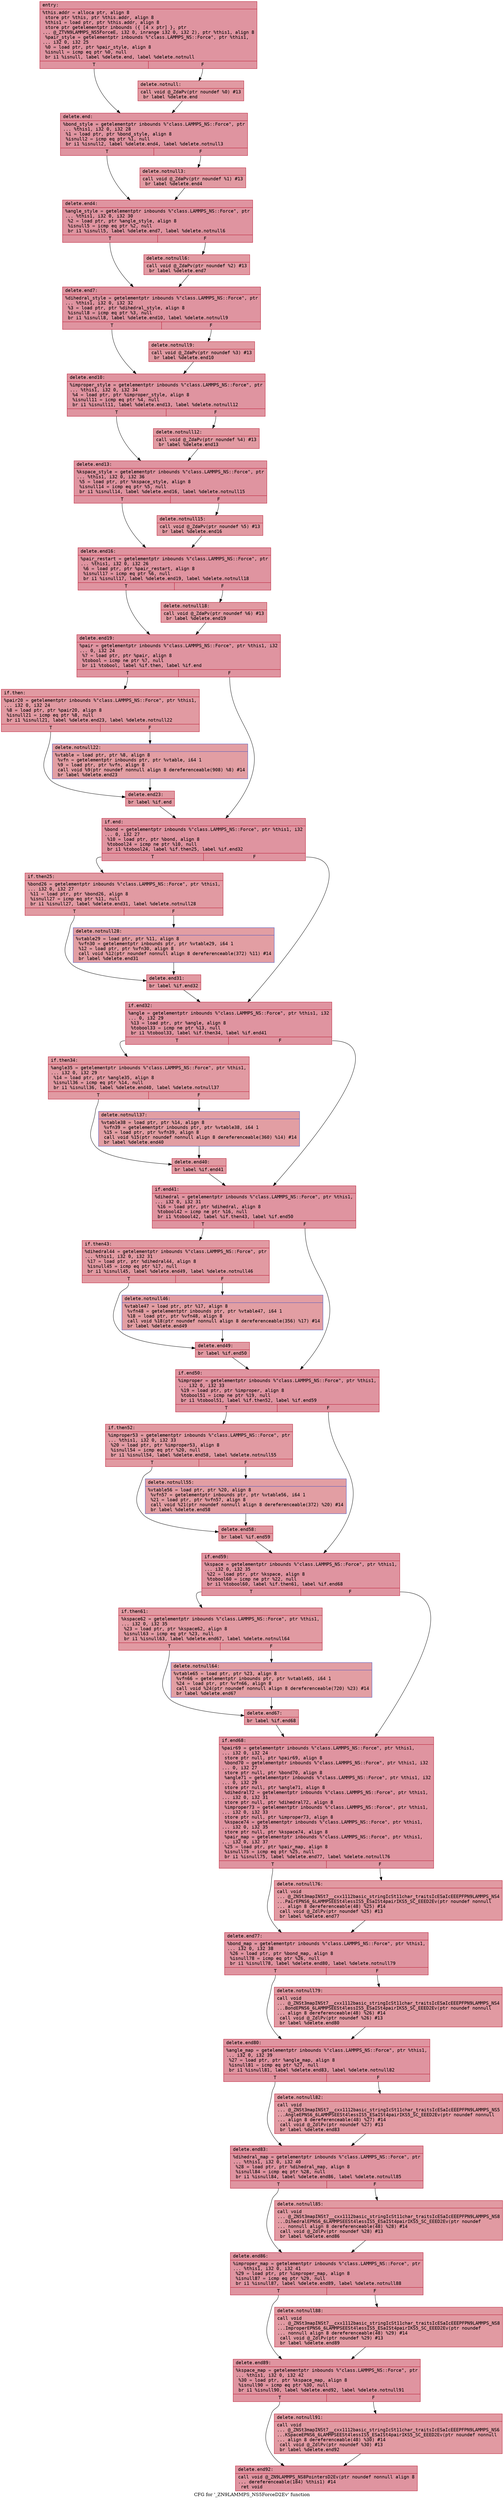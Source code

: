 digraph "CFG for '_ZN9LAMMPS_NS5ForceD2Ev' function" {
	label="CFG for '_ZN9LAMMPS_NS5ForceD2Ev' function";

	Node0x563a5e029cd0 [shape=record,color="#b70d28ff", style=filled, fillcolor="#b70d2870" fontname="Courier",label="{entry:\l|  %this.addr = alloca ptr, align 8\l  store ptr %this, ptr %this.addr, align 8\l  %this1 = load ptr, ptr %this.addr, align 8\l  store ptr getelementptr inbounds (\{ [4 x ptr] \}, ptr\l... @_ZTVN9LAMMPS_NS5ForceE, i32 0, inrange i32 0, i32 2), ptr %this1, align 8\l  %pair_style = getelementptr inbounds %\"class.LAMMPS_NS::Force\", ptr %this1,\l... i32 0, i32 25\l  %0 = load ptr, ptr %pair_style, align 8\l  %isnull = icmp eq ptr %0, null\l  br i1 %isnull, label %delete.end, label %delete.notnull\l|{<s0>T|<s1>F}}"];
	Node0x563a5e029cd0:s0 -> Node0x563a5e02a0a0[tooltip="entry -> delete.end\nProbability 37.50%" ];
	Node0x563a5e029cd0:s1 -> Node0x563a5e02a0f0[tooltip="entry -> delete.notnull\nProbability 62.50%" ];
	Node0x563a5e02a0f0 [shape=record,color="#b70d28ff", style=filled, fillcolor="#bb1b2c70" fontname="Courier",label="{delete.notnull:\l|  call void @_ZdaPv(ptr noundef %0) #13\l  br label %delete.end\l}"];
	Node0x563a5e02a0f0 -> Node0x563a5e02a0a0[tooltip="delete.notnull -> delete.end\nProbability 100.00%" ];
	Node0x563a5e02a0a0 [shape=record,color="#b70d28ff", style=filled, fillcolor="#b70d2870" fontname="Courier",label="{delete.end:\l|  %bond_style = getelementptr inbounds %\"class.LAMMPS_NS::Force\", ptr\l... %this1, i32 0, i32 28\l  %1 = load ptr, ptr %bond_style, align 8\l  %isnull2 = icmp eq ptr %1, null\l  br i1 %isnull2, label %delete.end4, label %delete.notnull3\l|{<s0>T|<s1>F}}"];
	Node0x563a5e02a0a0:s0 -> Node0x563a5e02a590[tooltip="delete.end -> delete.end4\nProbability 37.50%" ];
	Node0x563a5e02a0a0:s1 -> Node0x563a5e02a610[tooltip="delete.end -> delete.notnull3\nProbability 62.50%" ];
	Node0x563a5e02a610 [shape=record,color="#b70d28ff", style=filled, fillcolor="#bb1b2c70" fontname="Courier",label="{delete.notnull3:\l|  call void @_ZdaPv(ptr noundef %1) #13\l  br label %delete.end4\l}"];
	Node0x563a5e02a610 -> Node0x563a5e02a590[tooltip="delete.notnull3 -> delete.end4\nProbability 100.00%" ];
	Node0x563a5e02a590 [shape=record,color="#b70d28ff", style=filled, fillcolor="#b70d2870" fontname="Courier",label="{delete.end4:\l|  %angle_style = getelementptr inbounds %\"class.LAMMPS_NS::Force\", ptr\l... %this1, i32 0, i32 30\l  %2 = load ptr, ptr %angle_style, align 8\l  %isnull5 = icmp eq ptr %2, null\l  br i1 %isnull5, label %delete.end7, label %delete.notnull6\l|{<s0>T|<s1>F}}"];
	Node0x563a5e02a590:s0 -> Node0x563a5e02ace0[tooltip="delete.end4 -> delete.end7\nProbability 37.50%" ];
	Node0x563a5e02a590:s1 -> Node0x563a5e02ad60[tooltip="delete.end4 -> delete.notnull6\nProbability 62.50%" ];
	Node0x563a5e02ad60 [shape=record,color="#b70d28ff", style=filled, fillcolor="#bb1b2c70" fontname="Courier",label="{delete.notnull6:\l|  call void @_ZdaPv(ptr noundef %2) #13\l  br label %delete.end7\l}"];
	Node0x563a5e02ad60 -> Node0x563a5e02ace0[tooltip="delete.notnull6 -> delete.end7\nProbability 100.00%" ];
	Node0x563a5e02ace0 [shape=record,color="#b70d28ff", style=filled, fillcolor="#b70d2870" fontname="Courier",label="{delete.end7:\l|  %dihedral_style = getelementptr inbounds %\"class.LAMMPS_NS::Force\", ptr\l... %this1, i32 0, i32 32\l  %3 = load ptr, ptr %dihedral_style, align 8\l  %isnull8 = icmp eq ptr %3, null\l  br i1 %isnull8, label %delete.end10, label %delete.notnull9\l|{<s0>T|<s1>F}}"];
	Node0x563a5e02ace0:s0 -> Node0x563a5e02b230[tooltip="delete.end7 -> delete.end10\nProbability 37.50%" ];
	Node0x563a5e02ace0:s1 -> Node0x563a5e02b2b0[tooltip="delete.end7 -> delete.notnull9\nProbability 62.50%" ];
	Node0x563a5e02b2b0 [shape=record,color="#b70d28ff", style=filled, fillcolor="#bb1b2c70" fontname="Courier",label="{delete.notnull9:\l|  call void @_ZdaPv(ptr noundef %3) #13\l  br label %delete.end10\l}"];
	Node0x563a5e02b2b0 -> Node0x563a5e02b230[tooltip="delete.notnull9 -> delete.end10\nProbability 100.00%" ];
	Node0x563a5e02b230 [shape=record,color="#b70d28ff", style=filled, fillcolor="#b70d2870" fontname="Courier",label="{delete.end10:\l|  %improper_style = getelementptr inbounds %\"class.LAMMPS_NS::Force\", ptr\l... %this1, i32 0, i32 34\l  %4 = load ptr, ptr %improper_style, align 8\l  %isnull11 = icmp eq ptr %4, null\l  br i1 %isnull11, label %delete.end13, label %delete.notnull12\l|{<s0>T|<s1>F}}"];
	Node0x563a5e02b230:s0 -> Node0x563a5e02b7b0[tooltip="delete.end10 -> delete.end13\nProbability 37.50%" ];
	Node0x563a5e02b230:s1 -> Node0x563a5e02b860[tooltip="delete.end10 -> delete.notnull12\nProbability 62.50%" ];
	Node0x563a5e02b860 [shape=record,color="#b70d28ff", style=filled, fillcolor="#bb1b2c70" fontname="Courier",label="{delete.notnull12:\l|  call void @_ZdaPv(ptr noundef %4) #13\l  br label %delete.end13\l}"];
	Node0x563a5e02b860 -> Node0x563a5e02b7b0[tooltip="delete.notnull12 -> delete.end13\nProbability 100.00%" ];
	Node0x563a5e02b7b0 [shape=record,color="#b70d28ff", style=filled, fillcolor="#b70d2870" fontname="Courier",label="{delete.end13:\l|  %kspace_style = getelementptr inbounds %\"class.LAMMPS_NS::Force\", ptr\l... %this1, i32 0, i32 36\l  %5 = load ptr, ptr %kspace_style, align 8\l  %isnull14 = icmp eq ptr %5, null\l  br i1 %isnull14, label %delete.end16, label %delete.notnull15\l|{<s0>T|<s1>F}}"];
	Node0x563a5e02b7b0:s0 -> Node0x563a5e02ab40[tooltip="delete.end13 -> delete.end16\nProbability 37.50%" ];
	Node0x563a5e02b7b0:s1 -> Node0x563a5e02bf50[tooltip="delete.end13 -> delete.notnull15\nProbability 62.50%" ];
	Node0x563a5e02bf50 [shape=record,color="#b70d28ff", style=filled, fillcolor="#bb1b2c70" fontname="Courier",label="{delete.notnull15:\l|  call void @_ZdaPv(ptr noundef %5) #13\l  br label %delete.end16\l}"];
	Node0x563a5e02bf50 -> Node0x563a5e02ab40[tooltip="delete.notnull15 -> delete.end16\nProbability 100.00%" ];
	Node0x563a5e02ab40 [shape=record,color="#b70d28ff", style=filled, fillcolor="#b70d2870" fontname="Courier",label="{delete.end16:\l|  %pair_restart = getelementptr inbounds %\"class.LAMMPS_NS::Force\", ptr\l... %this1, i32 0, i32 26\l  %6 = load ptr, ptr %pair_restart, align 8\l  %isnull17 = icmp eq ptr %6, null\l  br i1 %isnull17, label %delete.end19, label %delete.notnull18\l|{<s0>T|<s1>F}}"];
	Node0x563a5e02ab40:s0 -> Node0x563a5e02c400[tooltip="delete.end16 -> delete.end19\nProbability 37.50%" ];
	Node0x563a5e02ab40:s1 -> Node0x563a5e02c4b0[tooltip="delete.end16 -> delete.notnull18\nProbability 62.50%" ];
	Node0x563a5e02c4b0 [shape=record,color="#b70d28ff", style=filled, fillcolor="#bb1b2c70" fontname="Courier",label="{delete.notnull18:\l|  call void @_ZdaPv(ptr noundef %6) #13\l  br label %delete.end19\l}"];
	Node0x563a5e02c4b0 -> Node0x563a5e02c400[tooltip="delete.notnull18 -> delete.end19\nProbability 100.00%" ];
	Node0x563a5e02c400 [shape=record,color="#b70d28ff", style=filled, fillcolor="#b70d2870" fontname="Courier",label="{delete.end19:\l|  %pair = getelementptr inbounds %\"class.LAMMPS_NS::Force\", ptr %this1, i32\l... 0, i32 24\l  %7 = load ptr, ptr %pair, align 8\l  %tobool = icmp ne ptr %7, null\l  br i1 %tobool, label %if.then, label %if.end\l|{<s0>T|<s1>F}}"];
	Node0x563a5e02c400:s0 -> Node0x563a5e02c980[tooltip="delete.end19 -> if.then\nProbability 62.50%" ];
	Node0x563a5e02c400:s1 -> Node0x563a5e02c9f0[tooltip="delete.end19 -> if.end\nProbability 37.50%" ];
	Node0x563a5e02c980 [shape=record,color="#b70d28ff", style=filled, fillcolor="#bb1b2c70" fontname="Courier",label="{if.then:\l|  %pair20 = getelementptr inbounds %\"class.LAMMPS_NS::Force\", ptr %this1,\l... i32 0, i32 24\l  %8 = load ptr, ptr %pair20, align 8\l  %isnull21 = icmp eq ptr %8, null\l  br i1 %isnull21, label %delete.end23, label %delete.notnull22\l|{<s0>T|<s1>F}}"];
	Node0x563a5e02c980:s0 -> Node0x563a5e02cd00[tooltip="if.then -> delete.end23\nProbability 37.50%" ];
	Node0x563a5e02c980:s1 -> Node0x563a5e02cd80[tooltip="if.then -> delete.notnull22\nProbability 62.50%" ];
	Node0x563a5e02cd80 [shape=record,color="#3d50c3ff", style=filled, fillcolor="#be242e70" fontname="Courier",label="{delete.notnull22:\l|  %vtable = load ptr, ptr %8, align 8\l  %vfn = getelementptr inbounds ptr, ptr %vtable, i64 1\l  %9 = load ptr, ptr %vfn, align 8\l  call void %9(ptr noundef nonnull align 8 dereferenceable(908) %8) #14\l  br label %delete.end23\l}"];
	Node0x563a5e02cd80 -> Node0x563a5e02cd00[tooltip="delete.notnull22 -> delete.end23\nProbability 100.00%" ];
	Node0x563a5e02cd00 [shape=record,color="#b70d28ff", style=filled, fillcolor="#bb1b2c70" fontname="Courier",label="{delete.end23:\l|  br label %if.end\l}"];
	Node0x563a5e02cd00 -> Node0x563a5e02c9f0[tooltip="delete.end23 -> if.end\nProbability 100.00%" ];
	Node0x563a5e02c9f0 [shape=record,color="#b70d28ff", style=filled, fillcolor="#b70d2870" fontname="Courier",label="{if.end:\l|  %bond = getelementptr inbounds %\"class.LAMMPS_NS::Force\", ptr %this1, i32\l... 0, i32 27\l  %10 = load ptr, ptr %bond, align 8\l  %tobool24 = icmp ne ptr %10, null\l  br i1 %tobool24, label %if.then25, label %if.end32\l|{<s0>T|<s1>F}}"];
	Node0x563a5e02c9f0:s0 -> Node0x563a5e02d500[tooltip="if.end -> if.then25\nProbability 62.50%" ];
	Node0x563a5e02c9f0:s1 -> Node0x563a5e02d550[tooltip="if.end -> if.end32\nProbability 37.50%" ];
	Node0x563a5e02d500 [shape=record,color="#b70d28ff", style=filled, fillcolor="#bb1b2c70" fontname="Courier",label="{if.then25:\l|  %bond26 = getelementptr inbounds %\"class.LAMMPS_NS::Force\", ptr %this1,\l... i32 0, i32 27\l  %11 = load ptr, ptr %bond26, align 8\l  %isnull27 = icmp eq ptr %11, null\l  br i1 %isnull27, label %delete.end31, label %delete.notnull28\l|{<s0>T|<s1>F}}"];
	Node0x563a5e02d500:s0 -> Node0x563a5e02d8a0[tooltip="if.then25 -> delete.end31\nProbability 37.50%" ];
	Node0x563a5e02d500:s1 -> Node0x563a5e02bc30[tooltip="if.then25 -> delete.notnull28\nProbability 62.50%" ];
	Node0x563a5e02bc30 [shape=record,color="#3d50c3ff", style=filled, fillcolor="#be242e70" fontname="Courier",label="{delete.notnull28:\l|  %vtable29 = load ptr, ptr %11, align 8\l  %vfn30 = getelementptr inbounds ptr, ptr %vtable29, i64 1\l  %12 = load ptr, ptr %vfn30, align 8\l  call void %12(ptr noundef nonnull align 8 dereferenceable(372) %11) #14\l  br label %delete.end31\l}"];
	Node0x563a5e02bc30 -> Node0x563a5e02d8a0[tooltip="delete.notnull28 -> delete.end31\nProbability 100.00%" ];
	Node0x563a5e02d8a0 [shape=record,color="#b70d28ff", style=filled, fillcolor="#bb1b2c70" fontname="Courier",label="{delete.end31:\l|  br label %if.end32\l}"];
	Node0x563a5e02d8a0 -> Node0x563a5e02d550[tooltip="delete.end31 -> if.end32\nProbability 100.00%" ];
	Node0x563a5e02d550 [shape=record,color="#b70d28ff", style=filled, fillcolor="#b70d2870" fontname="Courier",label="{if.end32:\l|  %angle = getelementptr inbounds %\"class.LAMMPS_NS::Force\", ptr %this1, i32\l... 0, i32 29\l  %13 = load ptr, ptr %angle, align 8\l  %tobool33 = icmp ne ptr %13, null\l  br i1 %tobool33, label %if.then34, label %if.end41\l|{<s0>T|<s1>F}}"];
	Node0x563a5e02d550:s0 -> Node0x563a5e02e380[tooltip="if.end32 -> if.then34\nProbability 62.50%" ];
	Node0x563a5e02d550:s1 -> Node0x563a5e02e3d0[tooltip="if.end32 -> if.end41\nProbability 37.50%" ];
	Node0x563a5e02e380 [shape=record,color="#b70d28ff", style=filled, fillcolor="#bb1b2c70" fontname="Courier",label="{if.then34:\l|  %angle35 = getelementptr inbounds %\"class.LAMMPS_NS::Force\", ptr %this1,\l... i32 0, i32 29\l  %14 = load ptr, ptr %angle35, align 8\l  %isnull36 = icmp eq ptr %14, null\l  br i1 %isnull36, label %delete.end40, label %delete.notnull37\l|{<s0>T|<s1>F}}"];
	Node0x563a5e02e380:s0 -> Node0x563a5e02e720[tooltip="if.then34 -> delete.end40\nProbability 37.50%" ];
	Node0x563a5e02e380:s1 -> Node0x563a5e02e7d0[tooltip="if.then34 -> delete.notnull37\nProbability 62.50%" ];
	Node0x563a5e02e7d0 [shape=record,color="#3d50c3ff", style=filled, fillcolor="#be242e70" fontname="Courier",label="{delete.notnull37:\l|  %vtable38 = load ptr, ptr %14, align 8\l  %vfn39 = getelementptr inbounds ptr, ptr %vtable38, i64 1\l  %15 = load ptr, ptr %vfn39, align 8\l  call void %15(ptr noundef nonnull align 8 dereferenceable(360) %14) #14\l  br label %delete.end40\l}"];
	Node0x563a5e02e7d0 -> Node0x563a5e02e720[tooltip="delete.notnull37 -> delete.end40\nProbability 100.00%" ];
	Node0x563a5e02e720 [shape=record,color="#b70d28ff", style=filled, fillcolor="#bb1b2c70" fontname="Courier",label="{delete.end40:\l|  br label %if.end41\l}"];
	Node0x563a5e02e720 -> Node0x563a5e02e3d0[tooltip="delete.end40 -> if.end41\nProbability 100.00%" ];
	Node0x563a5e02e3d0 [shape=record,color="#b70d28ff", style=filled, fillcolor="#b70d2870" fontname="Courier",label="{if.end41:\l|  %dihedral = getelementptr inbounds %\"class.LAMMPS_NS::Force\", ptr %this1,\l... i32 0, i32 31\l  %16 = load ptr, ptr %dihedral, align 8\l  %tobool42 = icmp ne ptr %16, null\l  br i1 %tobool42, label %if.then43, label %if.end50\l|{<s0>T|<s1>F}}"];
	Node0x563a5e02e3d0:s0 -> Node0x563a5e02ef00[tooltip="if.end41 -> if.then43\nProbability 62.50%" ];
	Node0x563a5e02e3d0:s1 -> Node0x563a5e02ef80[tooltip="if.end41 -> if.end50\nProbability 37.50%" ];
	Node0x563a5e02ef00 [shape=record,color="#b70d28ff", style=filled, fillcolor="#bb1b2c70" fontname="Courier",label="{if.then43:\l|  %dihedral44 = getelementptr inbounds %\"class.LAMMPS_NS::Force\", ptr\l... %this1, i32 0, i32 31\l  %17 = load ptr, ptr %dihedral44, align 8\l  %isnull45 = icmp eq ptr %17, null\l  br i1 %isnull45, label %delete.end49, label %delete.notnull46\l|{<s0>T|<s1>F}}"];
	Node0x563a5e02ef00:s0 -> Node0x563a5e02f2e0[tooltip="if.then43 -> delete.end49\nProbability 37.50%" ];
	Node0x563a5e02ef00:s1 -> Node0x563a5e02f390[tooltip="if.then43 -> delete.notnull46\nProbability 62.50%" ];
	Node0x563a5e02f390 [shape=record,color="#3d50c3ff", style=filled, fillcolor="#be242e70" fontname="Courier",label="{delete.notnull46:\l|  %vtable47 = load ptr, ptr %17, align 8\l  %vfn48 = getelementptr inbounds ptr, ptr %vtable47, i64 1\l  %18 = load ptr, ptr %vfn48, align 8\l  call void %18(ptr noundef nonnull align 8 dereferenceable(356) %17) #14\l  br label %delete.end49\l}"];
	Node0x563a5e02f390 -> Node0x563a5e02f2e0[tooltip="delete.notnull46 -> delete.end49\nProbability 100.00%" ];
	Node0x563a5e02f2e0 [shape=record,color="#b70d28ff", style=filled, fillcolor="#bb1b2c70" fontname="Courier",label="{delete.end49:\l|  br label %if.end50\l}"];
	Node0x563a5e02f2e0 -> Node0x563a5e02ef80[tooltip="delete.end49 -> if.end50\nProbability 100.00%" ];
	Node0x563a5e02ef80 [shape=record,color="#b70d28ff", style=filled, fillcolor="#b70d2870" fontname="Courier",label="{if.end50:\l|  %improper = getelementptr inbounds %\"class.LAMMPS_NS::Force\", ptr %this1,\l... i32 0, i32 33\l  %19 = load ptr, ptr %improper, align 8\l  %tobool51 = icmp ne ptr %19, null\l  br i1 %tobool51, label %if.then52, label %if.end59\l|{<s0>T|<s1>F}}"];
	Node0x563a5e02ef80:s0 -> Node0x563a5e02faa0[tooltip="if.end50 -> if.then52\nProbability 62.50%" ];
	Node0x563a5e02ef80:s1 -> Node0x563a5e02fb20[tooltip="if.end50 -> if.end59\nProbability 37.50%" ];
	Node0x563a5e02faa0 [shape=record,color="#b70d28ff", style=filled, fillcolor="#bb1b2c70" fontname="Courier",label="{if.then52:\l|  %improper53 = getelementptr inbounds %\"class.LAMMPS_NS::Force\", ptr\l... %this1, i32 0, i32 33\l  %20 = load ptr, ptr %improper53, align 8\l  %isnull54 = icmp eq ptr %20, null\l  br i1 %isnull54, label %delete.end58, label %delete.notnull55\l|{<s0>T|<s1>F}}"];
	Node0x563a5e02faa0:s0 -> Node0x563a5e02fe80[tooltip="if.then52 -> delete.end58\nProbability 37.50%" ];
	Node0x563a5e02faa0:s1 -> Node0x563a5e02ff30[tooltip="if.then52 -> delete.notnull55\nProbability 62.50%" ];
	Node0x563a5e02ff30 [shape=record,color="#3d50c3ff", style=filled, fillcolor="#be242e70" fontname="Courier",label="{delete.notnull55:\l|  %vtable56 = load ptr, ptr %20, align 8\l  %vfn57 = getelementptr inbounds ptr, ptr %vtable56, i64 1\l  %21 = load ptr, ptr %vfn57, align 8\l  call void %21(ptr noundef nonnull align 8 dereferenceable(372) %20) #14\l  br label %delete.end58\l}"];
	Node0x563a5e02ff30 -> Node0x563a5e02fe80[tooltip="delete.notnull55 -> delete.end58\nProbability 100.00%" ];
	Node0x563a5e02fe80 [shape=record,color="#b70d28ff", style=filled, fillcolor="#bb1b2c70" fontname="Courier",label="{delete.end58:\l|  br label %if.end59\l}"];
	Node0x563a5e02fe80 -> Node0x563a5e02fb20[tooltip="delete.end58 -> if.end59\nProbability 100.00%" ];
	Node0x563a5e02fb20 [shape=record,color="#b70d28ff", style=filled, fillcolor="#b70d2870" fontname="Courier",label="{if.end59:\l|  %kspace = getelementptr inbounds %\"class.LAMMPS_NS::Force\", ptr %this1,\l... i32 0, i32 35\l  %22 = load ptr, ptr %kspace, align 8\l  %tobool60 = icmp ne ptr %22, null\l  br i1 %tobool60, label %if.then61, label %if.end68\l|{<s0>T|<s1>F}}"];
	Node0x563a5e02fb20:s0 -> Node0x563a5e030610[tooltip="if.end59 -> if.then61\nProbability 62.50%" ];
	Node0x563a5e02fb20:s1 -> Node0x563a5e030690[tooltip="if.end59 -> if.end68\nProbability 37.50%" ];
	Node0x563a5e030610 [shape=record,color="#b70d28ff", style=filled, fillcolor="#bb1b2c70" fontname="Courier",label="{if.then61:\l|  %kspace62 = getelementptr inbounds %\"class.LAMMPS_NS::Force\", ptr %this1,\l... i32 0, i32 35\l  %23 = load ptr, ptr %kspace62, align 8\l  %isnull63 = icmp eq ptr %23, null\l  br i1 %isnull63, label %delete.end67, label %delete.notnull64\l|{<s0>T|<s1>F}}"];
	Node0x563a5e030610:s0 -> Node0x563a5e0309f0[tooltip="if.then61 -> delete.end67\nProbability 37.50%" ];
	Node0x563a5e030610:s1 -> Node0x563a5e030aa0[tooltip="if.then61 -> delete.notnull64\nProbability 62.50%" ];
	Node0x563a5e030aa0 [shape=record,color="#3d50c3ff", style=filled, fillcolor="#be242e70" fontname="Courier",label="{delete.notnull64:\l|  %vtable65 = load ptr, ptr %23, align 8\l  %vfn66 = getelementptr inbounds ptr, ptr %vtable65, i64 1\l  %24 = load ptr, ptr %vfn66, align 8\l  call void %24(ptr noundef nonnull align 8 dereferenceable(720) %23) #14\l  br label %delete.end67\l}"];
	Node0x563a5e030aa0 -> Node0x563a5e0309f0[tooltip="delete.notnull64 -> delete.end67\nProbability 100.00%" ];
	Node0x563a5e0309f0 [shape=record,color="#b70d28ff", style=filled, fillcolor="#bb1b2c70" fontname="Courier",label="{delete.end67:\l|  br label %if.end68\l}"];
	Node0x563a5e0309f0 -> Node0x563a5e030690[tooltip="delete.end67 -> if.end68\nProbability 100.00%" ];
	Node0x563a5e030690 [shape=record,color="#b70d28ff", style=filled, fillcolor="#b70d2870" fontname="Courier",label="{if.end68:\l|  %pair69 = getelementptr inbounds %\"class.LAMMPS_NS::Force\", ptr %this1,\l... i32 0, i32 24\l  store ptr null, ptr %pair69, align 8\l  %bond70 = getelementptr inbounds %\"class.LAMMPS_NS::Force\", ptr %this1, i32\l... 0, i32 27\l  store ptr null, ptr %bond70, align 8\l  %angle71 = getelementptr inbounds %\"class.LAMMPS_NS::Force\", ptr %this1, i32\l... 0, i32 29\l  store ptr null, ptr %angle71, align 8\l  %dihedral72 = getelementptr inbounds %\"class.LAMMPS_NS::Force\", ptr %this1,\l... i32 0, i32 31\l  store ptr null, ptr %dihedral72, align 8\l  %improper73 = getelementptr inbounds %\"class.LAMMPS_NS::Force\", ptr %this1,\l... i32 0, i32 33\l  store ptr null, ptr %improper73, align 8\l  %kspace74 = getelementptr inbounds %\"class.LAMMPS_NS::Force\", ptr %this1,\l... i32 0, i32 35\l  store ptr null, ptr %kspace74, align 8\l  %pair_map = getelementptr inbounds %\"class.LAMMPS_NS::Force\", ptr %this1,\l... i32 0, i32 37\l  %25 = load ptr, ptr %pair_map, align 8\l  %isnull75 = icmp eq ptr %25, null\l  br i1 %isnull75, label %delete.end77, label %delete.notnull76\l|{<s0>T|<s1>F}}"];
	Node0x563a5e030690:s0 -> Node0x563a5e02dd80[tooltip="if.end68 -> delete.end77\nProbability 37.50%" ];
	Node0x563a5e030690:s1 -> Node0x563a5e02de30[tooltip="if.end68 -> delete.notnull76\nProbability 62.50%" ];
	Node0x563a5e02de30 [shape=record,color="#b70d28ff", style=filled, fillcolor="#bb1b2c70" fontname="Courier",label="{delete.notnull76:\l|  call void\l... @_ZNSt3mapINSt7__cxx1112basic_stringIcSt11char_traitsIcESaIcEEEPFPN9LAMMPS_NS4\l...PairEPNS6_6LAMMPSEESt4lessIS5_ESaISt4pairIKS5_SC_EEED2Ev(ptr noundef nonnull\l... align 8 dereferenceable(48) %25) #14\l  call void @_ZdlPv(ptr noundef %25) #13\l  br label %delete.end77\l}"];
	Node0x563a5e02de30 -> Node0x563a5e02dd80[tooltip="delete.notnull76 -> delete.end77\nProbability 100.00%" ];
	Node0x563a5e02dd80 [shape=record,color="#b70d28ff", style=filled, fillcolor="#b70d2870" fontname="Courier",label="{delete.end77:\l|  %bond_map = getelementptr inbounds %\"class.LAMMPS_NS::Force\", ptr %this1,\l... i32 0, i32 38\l  %26 = load ptr, ptr %bond_map, align 8\l  %isnull78 = icmp eq ptr %26, null\l  br i1 %isnull78, label %delete.end80, label %delete.notnull79\l|{<s0>T|<s1>F}}"];
	Node0x563a5e02dd80:s0 -> Node0x563a5e032880[tooltip="delete.end77 -> delete.end80\nProbability 37.50%" ];
	Node0x563a5e02dd80:s1 -> Node0x563a5e032930[tooltip="delete.end77 -> delete.notnull79\nProbability 62.50%" ];
	Node0x563a5e032930 [shape=record,color="#b70d28ff", style=filled, fillcolor="#bb1b2c70" fontname="Courier",label="{delete.notnull79:\l|  call void\l... @_ZNSt3mapINSt7__cxx1112basic_stringIcSt11char_traitsIcESaIcEEEPFPN9LAMMPS_NS4\l...BondEPNS6_6LAMMPSEESt4lessIS5_ESaISt4pairIKS5_SC_EEED2Ev(ptr noundef nonnull\l... align 8 dereferenceable(48) %26) #14\l  call void @_ZdlPv(ptr noundef %26) #13\l  br label %delete.end80\l}"];
	Node0x563a5e032930 -> Node0x563a5e032880[tooltip="delete.notnull79 -> delete.end80\nProbability 100.00%" ];
	Node0x563a5e032880 [shape=record,color="#b70d28ff", style=filled, fillcolor="#b70d2870" fontname="Courier",label="{delete.end80:\l|  %angle_map = getelementptr inbounds %\"class.LAMMPS_NS::Force\", ptr %this1,\l... i32 0, i32 39\l  %27 = load ptr, ptr %angle_map, align 8\l  %isnull81 = icmp eq ptr %27, null\l  br i1 %isnull81, label %delete.end83, label %delete.notnull82\l|{<s0>T|<s1>F}}"];
	Node0x563a5e032880:s0 -> Node0x563a5e033000[tooltip="delete.end80 -> delete.end83\nProbability 37.50%" ];
	Node0x563a5e032880:s1 -> Node0x563a5e0330b0[tooltip="delete.end80 -> delete.notnull82\nProbability 62.50%" ];
	Node0x563a5e0330b0 [shape=record,color="#b70d28ff", style=filled, fillcolor="#bb1b2c70" fontname="Courier",label="{delete.notnull82:\l|  call void\l... @_ZNSt3mapINSt7__cxx1112basic_stringIcSt11char_traitsIcESaIcEEEPFPN9LAMMPS_NS5\l...AngleEPNS6_6LAMMPSEESt4lessIS5_ESaISt4pairIKS5_SC_EEED2Ev(ptr noundef nonnull\l... align 8 dereferenceable(48) %27) #14\l  call void @_ZdlPv(ptr noundef %27) #13\l  br label %delete.end83\l}"];
	Node0x563a5e0330b0 -> Node0x563a5e033000[tooltip="delete.notnull82 -> delete.end83\nProbability 100.00%" ];
	Node0x563a5e033000 [shape=record,color="#b70d28ff", style=filled, fillcolor="#b70d2870" fontname="Courier",label="{delete.end83:\l|  %dihedral_map = getelementptr inbounds %\"class.LAMMPS_NS::Force\", ptr\l... %this1, i32 0, i32 40\l  %28 = load ptr, ptr %dihedral_map, align 8\l  %isnull84 = icmp eq ptr %28, null\l  br i1 %isnull84, label %delete.end86, label %delete.notnull85\l|{<s0>T|<s1>F}}"];
	Node0x563a5e033000:s0 -> Node0x563a5e0337e0[tooltip="delete.end83 -> delete.end86\nProbability 37.50%" ];
	Node0x563a5e033000:s1 -> Node0x563a5e033890[tooltip="delete.end83 -> delete.notnull85\nProbability 62.50%" ];
	Node0x563a5e033890 [shape=record,color="#b70d28ff", style=filled, fillcolor="#bb1b2c70" fontname="Courier",label="{delete.notnull85:\l|  call void\l... @_ZNSt3mapINSt7__cxx1112basic_stringIcSt11char_traitsIcESaIcEEEPFPN9LAMMPS_NS8\l...DihedralEPNS6_6LAMMPSEESt4lessIS5_ESaISt4pairIKS5_SC_EEED2Ev(ptr noundef\l... nonnull align 8 dereferenceable(48) %28) #14\l  call void @_ZdlPv(ptr noundef %28) #13\l  br label %delete.end86\l}"];
	Node0x563a5e033890 -> Node0x563a5e0337e0[tooltip="delete.notnull85 -> delete.end86\nProbability 100.00%" ];
	Node0x563a5e0337e0 [shape=record,color="#b70d28ff", style=filled, fillcolor="#b70d2870" fontname="Courier",label="{delete.end86:\l|  %improper_map = getelementptr inbounds %\"class.LAMMPS_NS::Force\", ptr\l... %this1, i32 0, i32 41\l  %29 = load ptr, ptr %improper_map, align 8\l  %isnull87 = icmp eq ptr %29, null\l  br i1 %isnull87, label %delete.end89, label %delete.notnull88\l|{<s0>T|<s1>F}}"];
	Node0x563a5e0337e0:s0 -> Node0x563a5e033fd0[tooltip="delete.end86 -> delete.end89\nProbability 37.50%" ];
	Node0x563a5e0337e0:s1 -> Node0x563a5e034080[tooltip="delete.end86 -> delete.notnull88\nProbability 62.50%" ];
	Node0x563a5e034080 [shape=record,color="#b70d28ff", style=filled, fillcolor="#bb1b2c70" fontname="Courier",label="{delete.notnull88:\l|  call void\l... @_ZNSt3mapINSt7__cxx1112basic_stringIcSt11char_traitsIcESaIcEEEPFPN9LAMMPS_NS8\l...ImproperEPNS6_6LAMMPSEESt4lessIS5_ESaISt4pairIKS5_SC_EEED2Ev(ptr noundef\l... nonnull align 8 dereferenceable(48) %29) #14\l  call void @_ZdlPv(ptr noundef %29) #13\l  br label %delete.end89\l}"];
	Node0x563a5e034080 -> Node0x563a5e033fd0[tooltip="delete.notnull88 -> delete.end89\nProbability 100.00%" ];
	Node0x563a5e033fd0 [shape=record,color="#b70d28ff", style=filled, fillcolor="#b70d2870" fontname="Courier",label="{delete.end89:\l|  %kspace_map = getelementptr inbounds %\"class.LAMMPS_NS::Force\", ptr\l... %this1, i32 0, i32 42\l  %30 = load ptr, ptr %kspace_map, align 8\l  %isnull90 = icmp eq ptr %30, null\l  br i1 %isnull90, label %delete.end92, label %delete.notnull91\l|{<s0>T|<s1>F}}"];
	Node0x563a5e033fd0:s0 -> Node0x563a5e0347c0[tooltip="delete.end89 -> delete.end92\nProbability 37.50%" ];
	Node0x563a5e033fd0:s1 -> Node0x563a5e034870[tooltip="delete.end89 -> delete.notnull91\nProbability 62.50%" ];
	Node0x563a5e034870 [shape=record,color="#b70d28ff", style=filled, fillcolor="#bb1b2c70" fontname="Courier",label="{delete.notnull91:\l|  call void\l... @_ZNSt3mapINSt7__cxx1112basic_stringIcSt11char_traitsIcESaIcEEEPFPN9LAMMPS_NS6\l...KSpaceEPNS6_6LAMMPSEESt4lessIS5_ESaISt4pairIKS5_SC_EEED2Ev(ptr noundef nonnull\l... align 8 dereferenceable(48) %30) #14\l  call void @_ZdlPv(ptr noundef %30) #13\l  br label %delete.end92\l}"];
	Node0x563a5e034870 -> Node0x563a5e0347c0[tooltip="delete.notnull91 -> delete.end92\nProbability 100.00%" ];
	Node0x563a5e0347c0 [shape=record,color="#b70d28ff", style=filled, fillcolor="#b70d2870" fontname="Courier",label="{delete.end92:\l|  call void @_ZN9LAMMPS_NS8PointersD2Ev(ptr noundef nonnull align 8\l... dereferenceable(184) %this1) #14\l  ret void\l}"];
}
